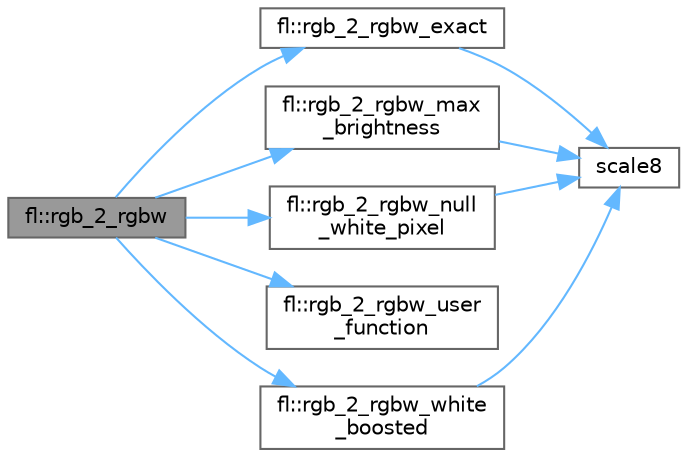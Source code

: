 digraph "fl::rgb_2_rgbw"
{
 // INTERACTIVE_SVG=YES
 // LATEX_PDF_SIZE
  bgcolor="transparent";
  edge [fontname=Helvetica,fontsize=10,labelfontname=Helvetica,labelfontsize=10];
  node [fontname=Helvetica,fontsize=10,shape=box,height=0.2,width=0.4];
  rankdir="LR";
  Node1 [id="Node000001",label="fl::rgb_2_rgbw",height=0.2,width=0.4,color="gray40", fillcolor="grey60", style="filled", fontcolor="black",tooltip="Converts RGB to RGBW using one of the functions."];
  Node1 -> Node2 [id="edge1_Node000001_Node000002",color="steelblue1",style="solid",tooltip=" "];
  Node2 [id="Node000002",label="fl::rgb_2_rgbw_exact",height=0.2,width=0.4,color="grey40", fillcolor="white", style="filled",URL="$d4/d36/namespacefl_a35c82b15730d0dfc7cff6d8c01195efa.html#a35c82b15730d0dfc7cff6d8c01195efa",tooltip="Converts RGB to RGBW using a color transfer method from saturated color channels to white."];
  Node2 -> Node3 [id="edge2_Node000002_Node000003",color="steelblue1",style="solid",tooltip=" "];
  Node3 [id="Node000003",label="scale8",height=0.2,width=0.4,color="grey40", fillcolor="white", style="filled",URL="$d0/da8/group___scaling_gad7535ccda9c92470c4e6ee0265585555.html#gad7535ccda9c92470c4e6ee0265585555",tooltip="Scale one byte by a second one, which is treated as the numerator of a fraction whose denominator is ..."];
  Node1 -> Node4 [id="edge3_Node000001_Node000004",color="steelblue1",style="solid",tooltip=" "];
  Node4 [id="Node000004",label="fl::rgb_2_rgbw_max\l_brightness",height=0.2,width=0.4,color="grey40", fillcolor="white", style="filled",URL="$d4/d36/namespacefl_aa46254007dfd4f1355a0d27ccf1ed3cc.html#aa46254007dfd4f1355a0d27ccf1ed3cc",tooltip="The minimum brigthness of the RGB channels is used to set the W channel."];
  Node4 -> Node3 [id="edge4_Node000004_Node000003",color="steelblue1",style="solid",tooltip=" "];
  Node1 -> Node5 [id="edge5_Node000001_Node000005",color="steelblue1",style="solid",tooltip=" "];
  Node5 [id="Node000005",label="fl::rgb_2_rgbw_null\l_white_pixel",height=0.2,width=0.4,color="grey40", fillcolor="white", style="filled",URL="$d4/d36/namespacefl_a9c3983ed783b02689deb6db2088770cf.html#a9c3983ed783b02689deb6db2088770cf",tooltip="Converts RGB to RGBW with the W channel set to black, always."];
  Node5 -> Node3 [id="edge6_Node000005_Node000003",color="steelblue1",style="solid",tooltip=" "];
  Node1 -> Node6 [id="edge7_Node000001_Node000006",color="steelblue1",style="solid",tooltip=" "];
  Node6 [id="Node000006",label="fl::rgb_2_rgbw_user\l_function",height=0.2,width=0.4,color="grey40", fillcolor="white", style="filled",URL="$d4/d36/namespacefl_a33e91c742cf15e2abb6db15b71d6ec3c.html#a33e91c742cf15e2abb6db15b71d6ec3c",tooltip=" "];
  Node1 -> Node7 [id="edge8_Node000001_Node000007",color="steelblue1",style="solid",tooltip=" "];
  Node7 [id="Node000007",label="fl::rgb_2_rgbw_white\l_boosted",height=0.2,width=0.4,color="grey40", fillcolor="white", style="filled",URL="$d4/d36/namespacefl_aa7c583c1abae7d34b239f30adf730001.html#aa7c583c1abae7d34b239f30adf730001",tooltip="Converts RGB to RGBW with a boosted white channel."];
  Node7 -> Node3 [id="edge9_Node000007_Node000003",color="steelblue1",style="solid",tooltip=" "];
}

